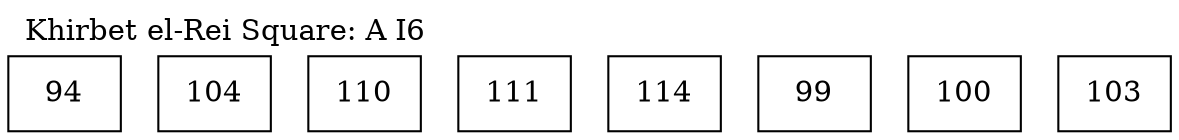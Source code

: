 
graph A_I6 {
	splines=ortho;
	overlap=false;
	newrank=true;
	labelloc=top;
	labeljust="l";
	
	page=8;
	ranksep=0.75;
	label="Khirbet el-Rei Square: A I6"
	"1000041517461453838" [label="94", shape=box, style=filled, fillcolor=white];
	"1000041517853446538" [label="104", shape=box, style=filled, fillcolor=white];
	"1000051517906207784" [label="110", shape=box, style=filled, fillcolor=white];
	"1000051517906388019" [label="111", shape=box, style=filled, fillcolor=white];
	"1000051517995020099" [label="114", shape=box, style=filled, fillcolor=white];
	"1000071517744328480" [label="99", shape=box, style=filled, fillcolor=white];
	"1000071517744423524" [label="100", shape=box, style=filled, fillcolor=white];
	"1000071517815017192" [label="103", shape=box, style=filled, fillcolor=white];
}